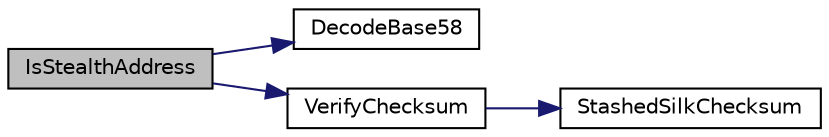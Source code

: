 digraph "IsStealthAddress"
{
  edge [fontname="Helvetica",fontsize="10",labelfontname="Helvetica",labelfontsize="10"];
  node [fontname="Helvetica",fontsize="10",shape=record];
  rankdir="LR";
  Node46 [label="IsStealthAddress",height=0.2,width=0.4,color="black", fillcolor="grey75", style="filled", fontcolor="black"];
  Node46 -> Node47 [color="midnightblue",fontsize="10",style="solid",fontname="Helvetica"];
  Node47 [label="DecodeBase58",height=0.2,width=0.4,color="black", fillcolor="white", style="filled",URL="$db/d9c/base58_8cpp.html#a0f74d1d6e7e982cad4b0e538acea4538",tooltip="Decode a base58-encoded string (psz) into a byte vector (vchRet). "];
  Node46 -> Node48 [color="midnightblue",fontsize="10",style="solid",fontname="Helvetica"];
  Node48 [label="VerifyChecksum",height=0.2,width=0.4,color="black", fillcolor="white", style="filled",URL="$db/d2d/stealth_8cpp.html#a5ff6f6775db5f747f5088c7ef8264b74"];
  Node48 -> Node49 [color="midnightblue",fontsize="10",style="solid",fontname="Helvetica"];
  Node49 [label="StashedSilkChecksum",height=0.2,width=0.4,color="black", fillcolor="white", style="filled",URL="$db/d2d/stealth_8cpp.html#abb79a3b98a10b85daf3f3ff35c1cbfa8"];
}
